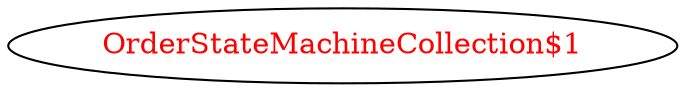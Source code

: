 digraph dependencyGraph {
 concentrate=true;
 ranksep="2.0";
 rankdir="LR"; 
 splines="ortho";
"OrderStateMachineCollection$1" [fontcolor="red"];
}
